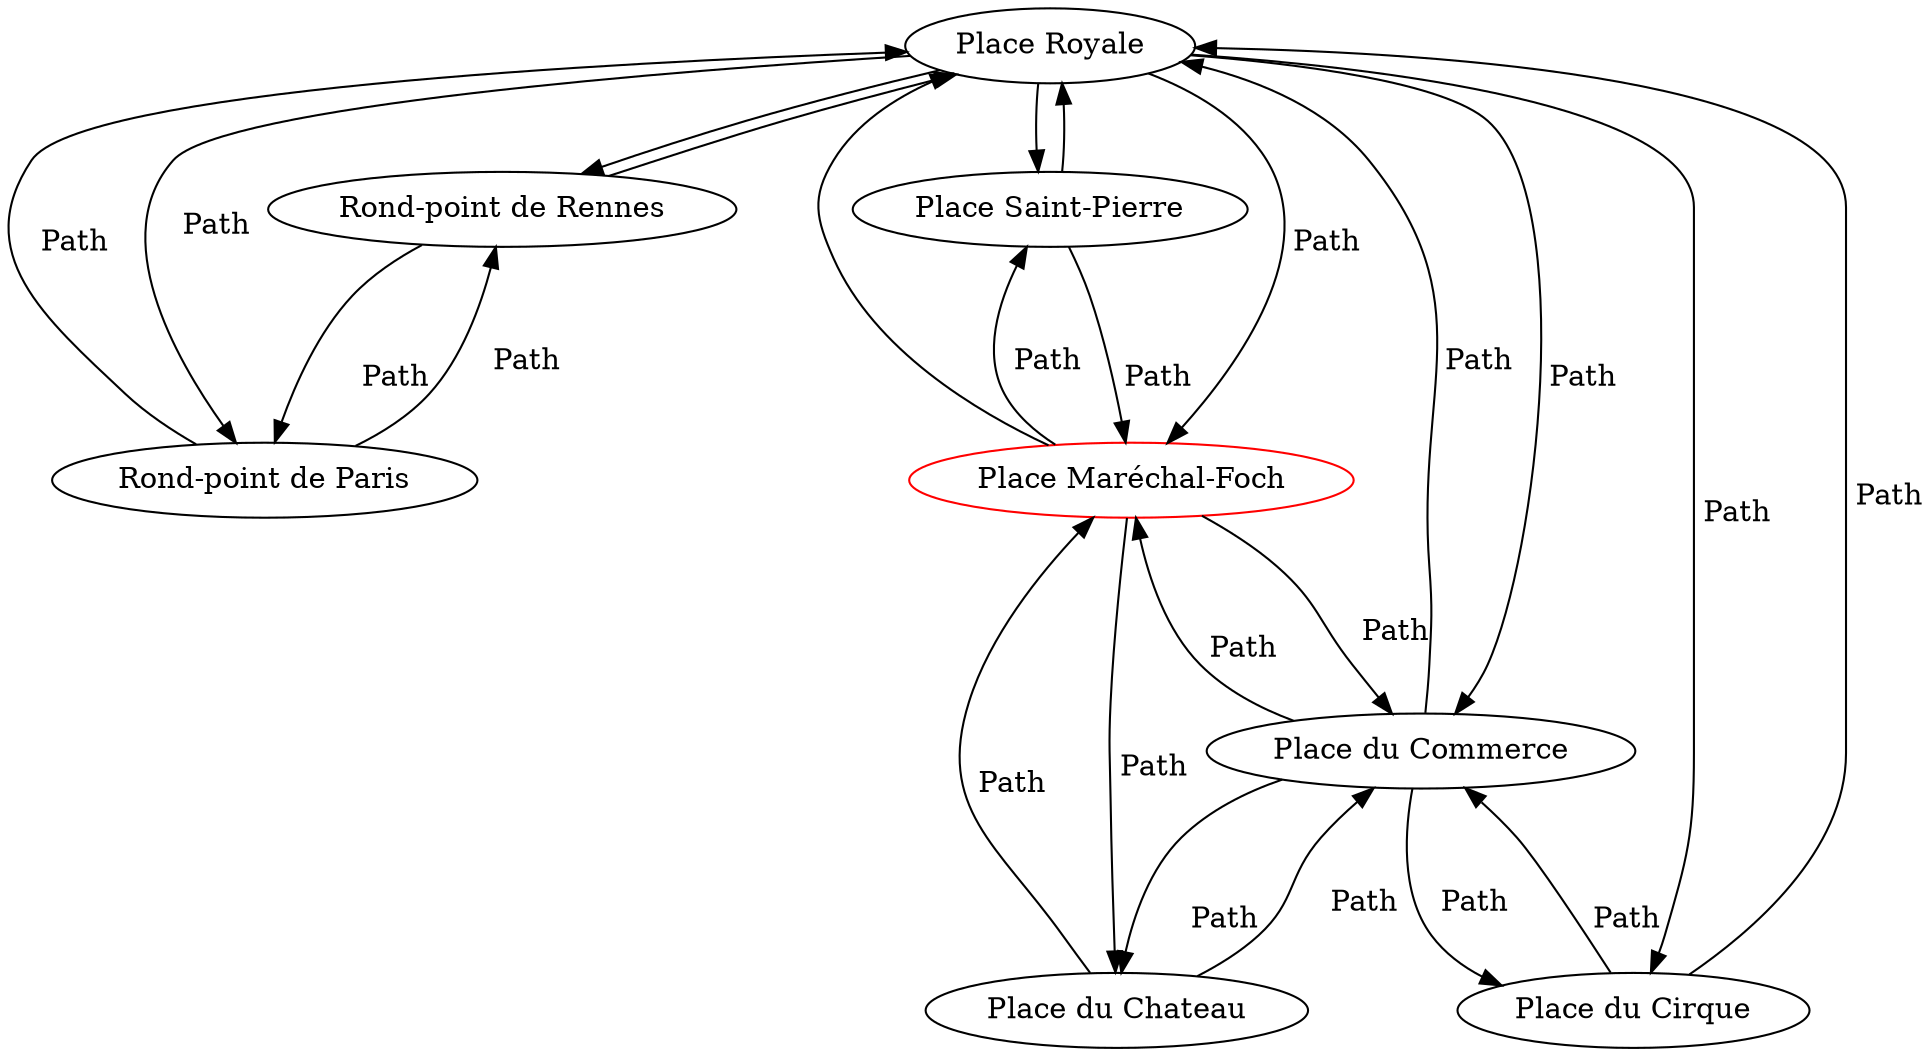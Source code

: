 digraph {
	Place_Royale [label="Place Royale"];
	Rond_point_de_Rennes [label="Rond-point de Rennes"];
	Rond_point_de_Paris [label="Rond-point de Paris"];
	Place_Saint_Pierre [label="Place Saint-Pierre"];
	Place_Marechal_Foch [label="Place Maréchal-Foch",color="red"];
	Place_du_Chateau [label="Place du Chateau"];
	Place_du_Commerce [label="Place du Commerce"];
	Place_du_Cirque [label="Place du Cirque"];

	Place_Royale -> Rond_point_de_Rennes [label="
"];
	Rond_point_de_Rennes -> Rond_point_de_Paris [label="

 Path"];
	Rond_point_de_Paris -> Place_Royale [label="

 Path"];
	Place_Royale -> Place_Saint_Pierre [label="
"];
	Place_Saint_Pierre -> Place_Marechal_Foch [label="

 Path"];
	Place_Royale -> Place_Marechal_Foch [label="

 Path"];
	Place_Royale -> Place_du_Commerce [label="

 Path"];
	Place_Royale -> Place_du_Cirque [label="

 Path"];
	Place_du_Cirque -> Place_du_Commerce [label="

 Path"];
	Place_du_Commerce -> Place_Marechal_Foch [label="

 Path"];
	Place_du_Commerce -> Place_du_Chateau [label="

 Path"];
	Place_du_Chateau -> Place_Marechal_Foch [label="

 Path"];
	Rond_point_de_Rennes -> Place_Royale [label=""];
	Rond_point_de_Paris -> Rond_point_de_Rennes [label="
 Path"];
	Place_Royale -> Rond_point_de_Paris [label="
 Path"];
	Place_Saint_Pierre -> Place_Royale [label=""];
	Place_Marechal_Foch -> Place_Saint_Pierre [label="
 Path"];
	Place_Marechal_Foch -> Place_Royale [label=""];
	Place_du_Commerce -> Place_Royale [label="
 Path"];
	Place_du_Cirque -> Place_Royale [label="
 Path"];
	Place_du_Commerce -> Place_du_Cirque [label="
 Path"];
	Place_Marechal_Foch -> Place_du_Commerce [label="
 Path"];
	Place_du_Chateau -> Place_du_Commerce [label="
 Path"];
	Place_Marechal_Foch -> Place_du_Chateau [label="
 Path"];
}
